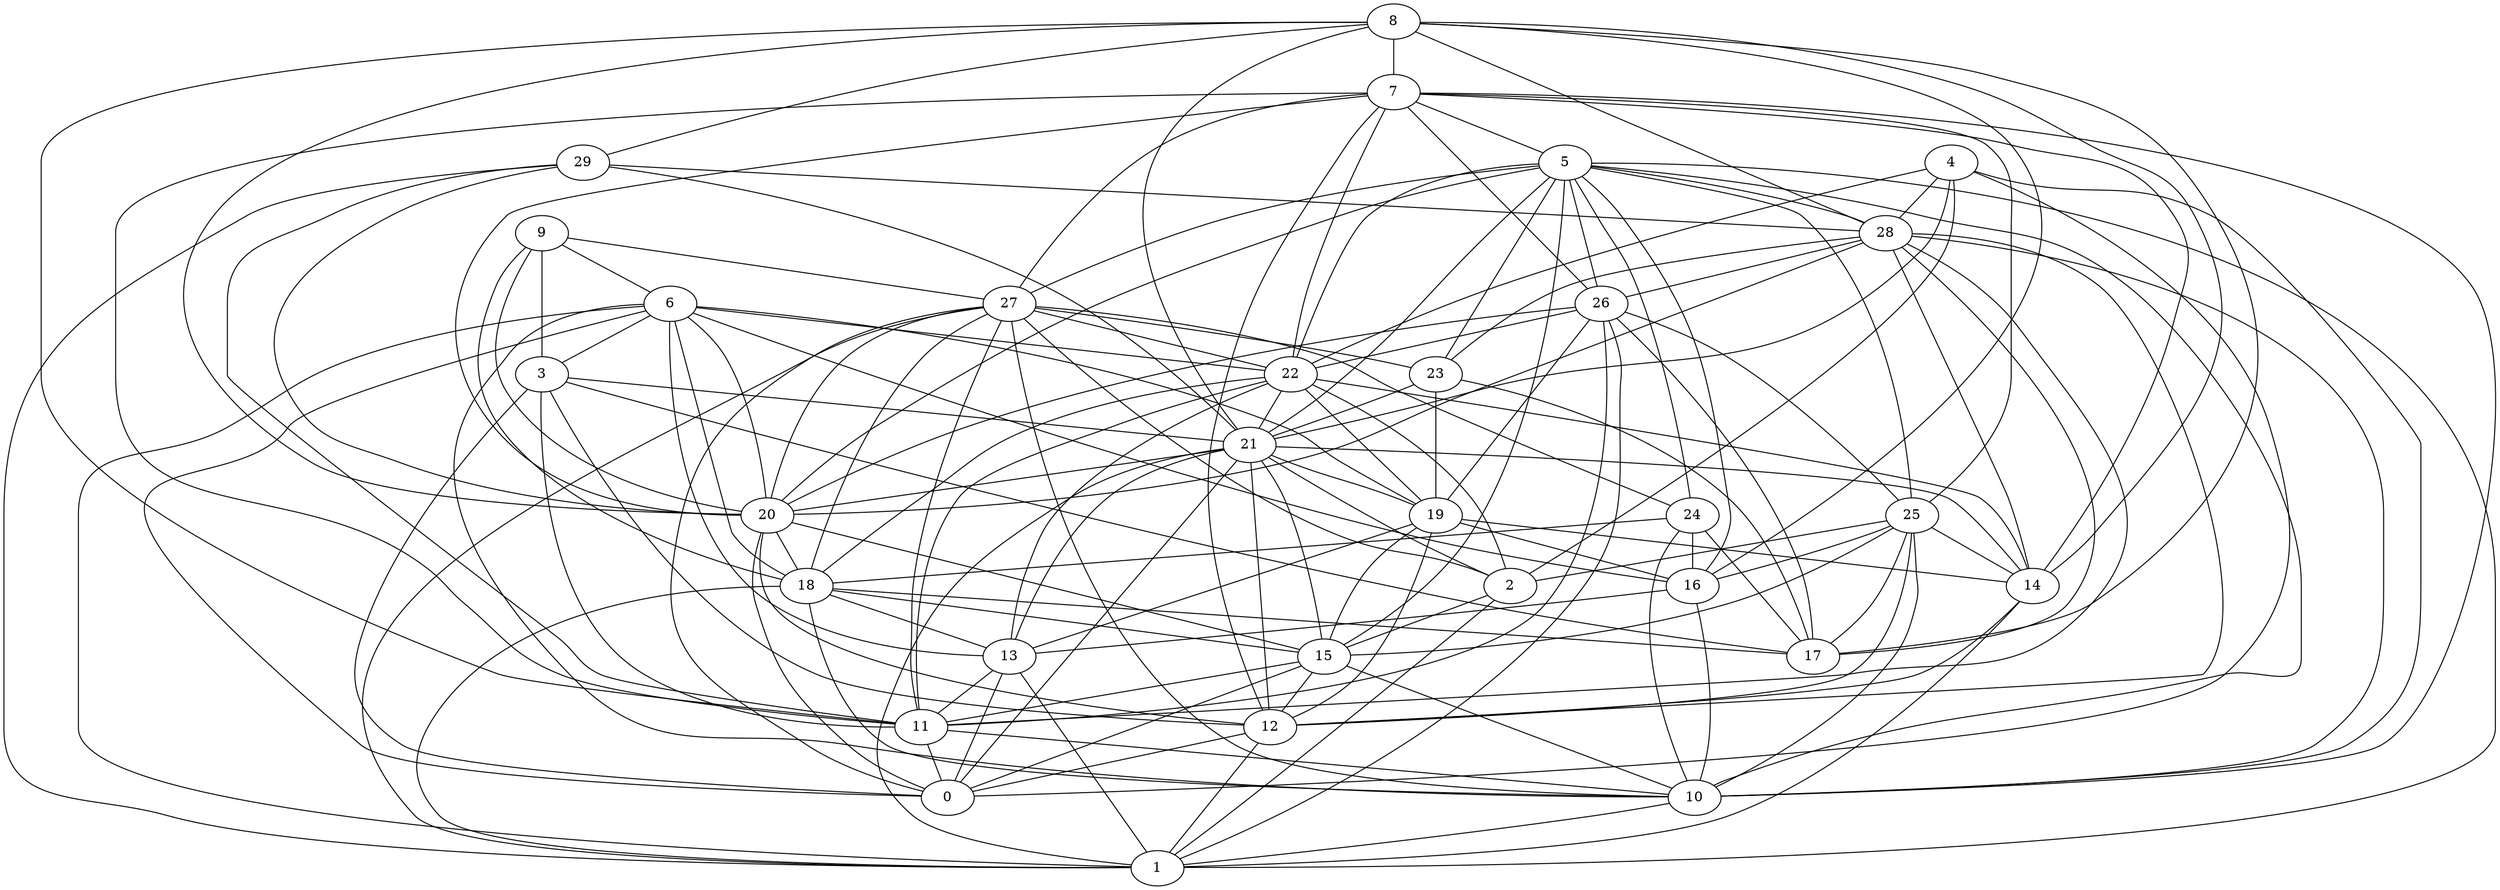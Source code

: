 digraph GG_graph {

subgraph G_graph {
edge [color = black]
"27" -> "20" [dir = none]
"27" -> "2" [dir = none]
"4" -> "2" [dir = none]
"4" -> "21" [dir = none]
"4" -> "10" [dir = none]
"19" -> "12" [dir = none]
"19" -> "14" [dir = none]
"18" -> "1" [dir = none]
"18" -> "10" [dir = none]
"11" -> "0" [dir = none]
"6" -> "20" [dir = none]
"6" -> "19" [dir = none]
"3" -> "11" [dir = none]
"3" -> "12" [dir = none]
"16" -> "10" [dir = none]
"16" -> "13" [dir = none]
"20" -> "12" [dir = none]
"15" -> "10" [dir = none]
"15" -> "11" [dir = none]
"29" -> "1" [dir = none]
"29" -> "20" [dir = none]
"7" -> "5" [dir = none]
"7" -> "10" [dir = none]
"7" -> "14" [dir = none]
"7" -> "20" [dir = none]
"28" -> "10" [dir = none]
"28" -> "23" [dir = none]
"28" -> "17" [dir = none]
"5" -> "27" [dir = none]
"5" -> "21" [dir = none]
"5" -> "1" [dir = none]
"5" -> "26" [dir = none]
"26" -> "22" [dir = none]
"26" -> "11" [dir = none]
"26" -> "1" [dir = none]
"22" -> "13" [dir = none]
"22" -> "19" [dir = none]
"9" -> "27" [dir = none]
"9" -> "6" [dir = none]
"8" -> "14" [dir = none]
"8" -> "16" [dir = none]
"8" -> "28" [dir = none]
"8" -> "11" [dir = none]
"8" -> "21" [dir = none]
"21" -> "19" [dir = none]
"21" -> "1" [dir = none]
"21" -> "15" [dir = none]
"21" -> "0" [dir = none]
"21" -> "12" [dir = none]
"21" -> "20" [dir = none]
"23" -> "21" [dir = none]
"24" -> "17" [dir = none]
"24" -> "10" [dir = none]
"24" -> "16" [dir = none]
"2" -> "15" [dir = none]
"2" -> "1" [dir = none]
"25" -> "10" [dir = none]
"25" -> "16" [dir = none]
"13" -> "0" [dir = none]
"25" -> "15" [dir = none]
"4" -> "28" [dir = none]
"6" -> "22" [dir = none]
"12" -> "0" [dir = none]
"25" -> "14" [dir = none]
"7" -> "27" [dir = none]
"9" -> "20" [dir = none]
"5" -> "16" [dir = none]
"24" -> "18" [dir = none]
"29" -> "21" [dir = none]
"6" -> "10" [dir = none]
"11" -> "10" [dir = none]
"18" -> "15" [dir = none]
"25" -> "12" [dir = none]
"27" -> "23" [dir = none]
"14" -> "12" [dir = none]
"6" -> "3" [dir = none]
"8" -> "7" [dir = none]
"19" -> "13" [dir = none]
"28" -> "26" [dir = none]
"18" -> "17" [dir = none]
"5" -> "10" [dir = none]
"22" -> "21" [dir = none]
"21" -> "13" [dir = none]
"22" -> "11" [dir = none]
"27" -> "24" [dir = none]
"7" -> "26" [dir = none]
"15" -> "0" [dir = none]
"27" -> "18" [dir = none]
"13" -> "11" [dir = none]
"20" -> "18" [dir = none]
"5" -> "25" [dir = none]
"19" -> "16" [dir = none]
"5" -> "28" [dir = none]
"15" -> "12" [dir = none]
"7" -> "11" [dir = none]
"29" -> "28" [dir = none]
"27" -> "11" [dir = none]
"18" -> "13" [dir = none]
"28" -> "11" [dir = none]
"23" -> "17" [dir = none]
"7" -> "22" [dir = none]
"14" -> "1" [dir = none]
"28" -> "14" [dir = none]
"6" -> "13" [dir = none]
"25" -> "17" [dir = none]
"22" -> "14" [dir = none]
"8" -> "29" [dir = none]
"7" -> "12" [dir = none]
"27" -> "22" [dir = none]
"6" -> "0" [dir = none]
"3" -> "17" [dir = none]
"5" -> "23" [dir = none]
"5" -> "20" [dir = none]
"3" -> "0" [dir = none]
"26" -> "19" [dir = none]
"4" -> "22" [dir = none]
"26" -> "17" [dir = none]
"22" -> "18" [dir = none]
"27" -> "1" [dir = none]
"20" -> "0" [dir = none]
"9" -> "3" [dir = none]
"8" -> "20" [dir = none]
"25" -> "2" [dir = none]
"6" -> "1" [dir = none]
"27" -> "0" [dir = none]
"26" -> "25" [dir = none]
"5" -> "22" [dir = none]
"3" -> "21" [dir = none]
"28" -> "20" [dir = none]
"9" -> "18" [dir = none]
"8" -> "17" [dir = none]
"20" -> "15" [dir = none]
"10" -> "1" [dir = none]
"29" -> "11" [dir = none]
"22" -> "2" [dir = none]
"6" -> "18" [dir = none]
"23" -> "19" [dir = none]
"5" -> "15" [dir = none]
"19" -> "15" [dir = none]
"5" -> "24" [dir = none]
"12" -> "1" [dir = none]
"7" -> "25" [dir = none]
"4" -> "0" [dir = none]
"21" -> "2" [dir = none]
"26" -> "20" [dir = none]
"28" -> "12" [dir = none]
"6" -> "16" [dir = none]
"27" -> "10" [dir = none]
"21" -> "14" [dir = none]
"13" -> "1" [dir = none]
}

}

